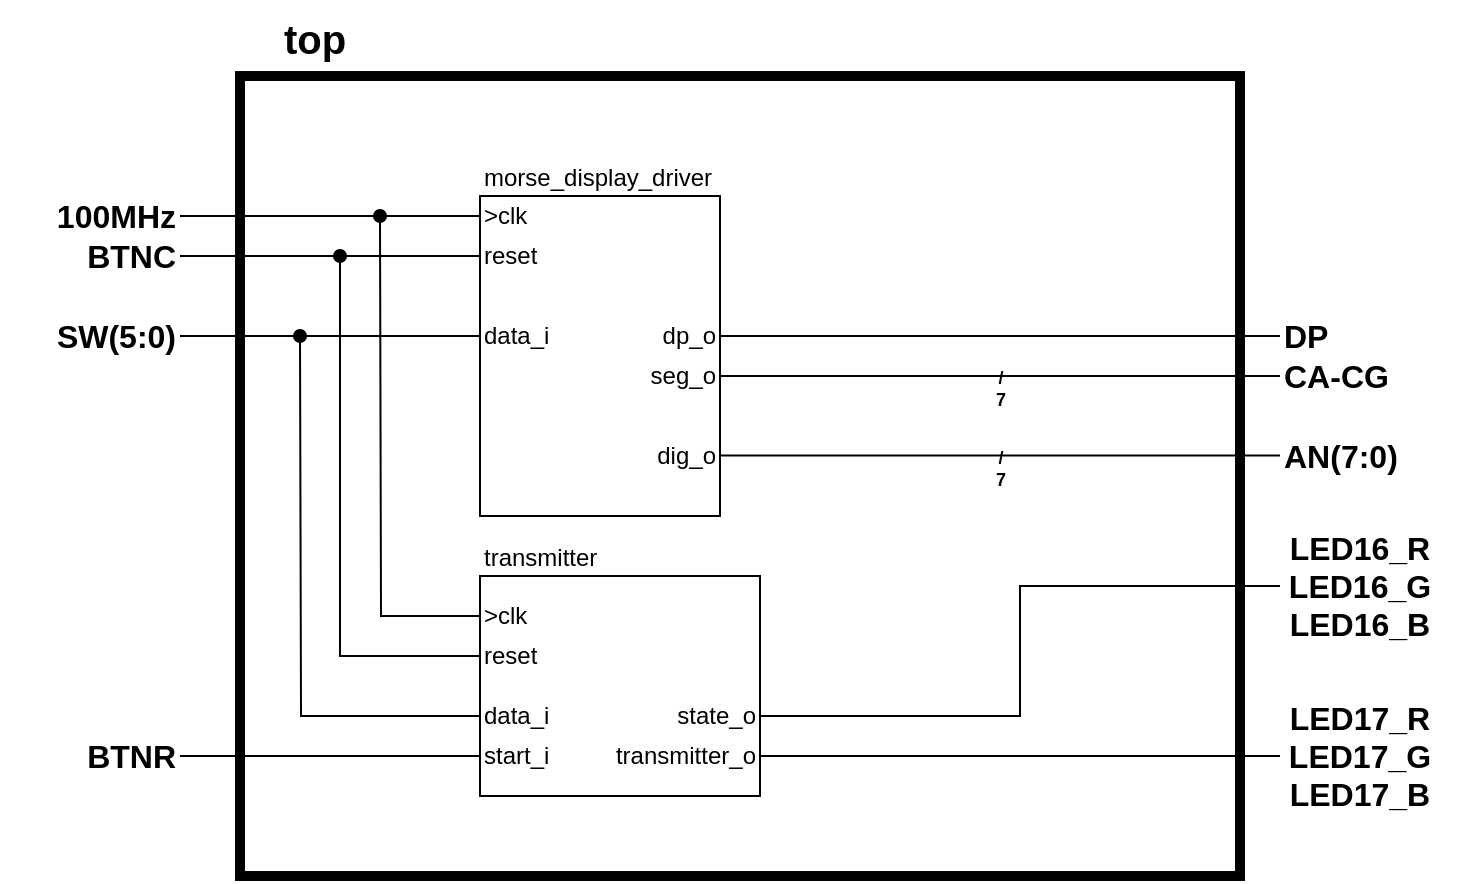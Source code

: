 <mxfile version="17.4.2" type="device"><diagram id="_sjZrB06BVr8JbNdTh6w" name="Page-1"><mxGraphModel dx="1093" dy="675" grid="1" gridSize="10" guides="1" tooltips="1" connect="1" arrows="1" fold="1" page="1" pageScale="1" pageWidth="827" pageHeight="1169" math="0" shadow="0"><root><mxCell id="0"/><mxCell id="1" parent="0"/><mxCell id="IJgC-h1zw8oE7USquAbN-180" value="" style="rounded=0;whiteSpace=wrap;html=1;labelBackgroundColor=none;fontFamily=Helvetica;fontSize=9;fillColor=default;strokeWidth=5;" parent="1" vertex="1"><mxGeometry x="220" y="160" width="500" height="400" as="geometry"/></mxCell><mxCell id="IJgC-h1zw8oE7USquAbN-48" style="edgeStyle=orthogonalEdgeStyle;rounded=0;orthogonalLoop=1;jettySize=auto;html=1;exitX=0;exitY=0.5;exitDx=0;exitDy=0;endArrow=none;endFill=0;entryX=1;entryY=0.5;entryDx=0;entryDy=0;" parent="1" source="6_vN34UoB2TsNwFbJ6Sd-3" target="IJgC-h1zw8oE7USquAbN-136" edge="1"><mxGeometry relative="1" as="geometry"><mxPoint x="180" y="245" as="targetPoint"/><Array as="points"/><mxPoint x="290" y="250" as="sourcePoint"/></mxGeometry></mxCell><mxCell id="IJgC-h1zw8oE7USquAbN-152" value="" style="endArrow=none;html=1;rounded=0;labelBackgroundColor=none;fontFamily=Helvetica;fontSize=9;entryX=0;entryY=0.5;entryDx=0;entryDy=0;exitX=1;exitY=0.5;exitDx=0;exitDy=0;" parent="1" source="6_vN34UoB2TsNwFbJ6Sd-5" target="IJgC-h1zw8oE7USquAbN-177" edge="1"><mxGeometry width="50" height="50" relative="1" as="geometry"><mxPoint x="450" y="290" as="sourcePoint"/><mxPoint x="770" y="290" as="targetPoint"/></mxGeometry></mxCell><mxCell id="IJgC-h1zw8oE7USquAbN-170" value="&lt;b&gt;/&lt;br&gt;7&lt;br&gt;&lt;/b&gt;" style="endArrow=none;html=1;rounded=0;labelBackgroundColor=none;fontFamily=Helvetica;fontSize=9;exitX=1;exitY=0.5;exitDx=0;exitDy=0;spacingTop=12;entryX=0;entryY=0.5;entryDx=0;entryDy=0;" parent="1" source="6_vN34UoB2TsNwFbJ6Sd-8" target="IJgC-h1zw8oE7USquAbN-175" edge="1"><mxGeometry width="50" height="50" relative="1" as="geometry"><mxPoint x="590" y="310" as="sourcePoint"/><mxPoint x="710" y="305" as="targetPoint"/></mxGeometry></mxCell><mxCell id="IJgC-h1zw8oE7USquAbN-175" value="CA-CG" style="text;html=1;strokeColor=none;fillColor=none;align=left;verticalAlign=middle;whiteSpace=wrap;rounded=0;labelBackgroundColor=none;fontFamily=Helvetica;fontSize=16;fontStyle=1" parent="1" vertex="1"><mxGeometry x="740" y="300" width="90" height="20" as="geometry"/></mxCell><mxCell id="IJgC-h1zw8oE7USquAbN-177" value="DP" style="text;html=1;strokeColor=none;fillColor=none;align=left;verticalAlign=middle;whiteSpace=wrap;rounded=0;labelBackgroundColor=none;fontFamily=Helvetica;fontSize=16;fontStyle=1" parent="1" vertex="1"><mxGeometry x="740" y="280" width="90" height="20" as="geometry"/></mxCell><mxCell id="IJgC-h1zw8oE7USquAbN-178" value="AN(7:0)" style="text;html=1;strokeColor=none;fillColor=none;align=left;verticalAlign=middle;whiteSpace=wrap;rounded=0;labelBackgroundColor=none;fontFamily=Helvetica;fontSize=16;fontStyle=1" parent="1" vertex="1"><mxGeometry x="740" y="335" width="90" height="30" as="geometry"/></mxCell><mxCell id="H2P5wEr3heX5QysRIlFY-17" style="edgeStyle=orthogonalEdgeStyle;rounded=0;orthogonalLoop=1;jettySize=auto;html=1;exitX=0;exitY=0.5;exitDx=0;exitDy=0;endArrow=none;endFill=0;entryX=1;entryY=0.5;entryDx=0;entryDy=0;" parent="1" source="6_vN34UoB2TsNwFbJ6Sd-6" target="H2P5wEr3heX5QysRIlFY-18" edge="1"><mxGeometry relative="1" as="geometry"><mxPoint x="180" y="290" as="targetPoint"/><mxPoint x="290" y="290" as="sourcePoint"/></mxGeometry></mxCell><mxCell id="H2P5wEr3heX5QysRIlFY-31" style="edgeStyle=orthogonalEdgeStyle;rounded=0;orthogonalLoop=1;jettySize=auto;html=1;exitX=0;exitY=0.5;exitDx=0;exitDy=0;entryX=1;entryY=0.5;entryDx=0;entryDy=0;endArrow=none;endFill=0;" parent="1" source="6_vN34UoB2TsNwFbJ6Sd-7" target="IJgC-h1zw8oE7USquAbN-135" edge="1"><mxGeometry relative="1" as="geometry"><mxPoint x="290" y="230" as="sourcePoint"/></mxGeometry></mxCell><mxCell id="F8aO0suHIBcMTwrj0X29-54" value="" style="endArrow=none;html=1;rounded=0;edgeStyle=elbowEdgeStyle;entryX=0;entryY=0.5;entryDx=0;entryDy=0;fontSize=16;exitX=1;exitY=0.5;exitDx=0;exitDy=0;" parent="1" source="6_vN34UoB2TsNwFbJ6Sd-17" target="F8aO0suHIBcMTwrj0X29-56" edge="1"><mxGeometry width="50" height="50" relative="1" as="geometry"><mxPoint x="477" y="640" as="sourcePoint"/><mxPoint x="597" y="640" as="targetPoint"/><Array as="points"><mxPoint x="700" y="500"/><mxPoint x="670" y="500"/></Array></mxGeometry></mxCell><mxCell id="6_vN34UoB2TsNwFbJ6Sd-23" style="edgeStyle=orthogonalEdgeStyle;rounded=0;orthogonalLoop=1;jettySize=auto;html=1;exitX=0;exitY=0.5;exitDx=0;exitDy=0;fontSize=16;endArrow=none;endFill=0;entryX=1;entryY=0.5;entryDx=0;entryDy=0;" parent="1" source="F8aO0suHIBcMTwrj0X29-55" target="6_vN34UoB2TsNwFbJ6Sd-14" edge="1"><mxGeometry relative="1" as="geometry"><mxPoint x="490" y="480.045" as="targetPoint"/></mxGeometry></mxCell><mxCell id="F8aO0suHIBcMTwrj0X29-55" value="&lt;font style=&quot;font-size: 16px&quot;&gt;LED16_R&lt;br&gt;LED16_G&lt;br&gt;LED16_B&lt;/font&gt;" style="text;html=1;strokeColor=none;fillColor=none;align=center;verticalAlign=middle;whiteSpace=wrap;rounded=0;fontSize=16;fontStyle=1" parent="1" vertex="1"><mxGeometry x="740" y="380" width="80" height="70" as="geometry"/></mxCell><mxCell id="F8aO0suHIBcMTwrj0X29-56" value="LED17_R&lt;br style=&quot;font-size: 16px;&quot;&gt;LED17_G&lt;br style=&quot;font-size: 16px;&quot;&gt;LED17_B" style="text;html=1;strokeColor=none;fillColor=none;align=center;verticalAlign=middle;whiteSpace=wrap;rounded=0;fontSize=16;fontStyle=1" parent="1" vertex="1"><mxGeometry x="740" y="465" width="80" height="70" as="geometry"/></mxCell><mxCell id="IJgC-h1zw8oE7USquAbN-135" value="100MHz" style="text;html=1;strokeColor=none;fillColor=none;align=right;verticalAlign=middle;whiteSpace=wrap;rounded=0;labelBackgroundColor=none;fontSize=16;fontStyle=1" parent="1" vertex="1"><mxGeometry x="100" y="220" width="90" height="20" as="geometry"/></mxCell><mxCell id="IJgC-h1zw8oE7USquAbN-136" value="BTNC" style="text;html=1;strokeColor=none;fillColor=none;align=right;verticalAlign=middle;whiteSpace=wrap;rounded=0;labelBackgroundColor=none;fontSize=16;fontStyle=1" parent="1" vertex="1"><mxGeometry x="100" y="240" width="90" height="20" as="geometry"/></mxCell><mxCell id="H2P5wEr3heX5QysRIlFY-18" value="SW(5:0)" style="text;html=1;strokeColor=none;fillColor=none;align=right;verticalAlign=middle;whiteSpace=wrap;rounded=0;labelBackgroundColor=none;fontSize=16;fontStyle=1" parent="1" vertex="1"><mxGeometry x="100" y="280" width="90" height="20" as="geometry"/></mxCell><mxCell id="6_vN34UoB2TsNwFbJ6Sd-1" value="" style="group" parent="1" vertex="1" connectable="0"><mxGeometry x="340" y="200" width="120" height="180" as="geometry"/></mxCell><mxCell id="6_vN34UoB2TsNwFbJ6Sd-2" value="" style="rounded=0;whiteSpace=wrap;html=1;" parent="6_vN34UoB2TsNwFbJ6Sd-1" vertex="1"><mxGeometry y="20" width="120" height="160" as="geometry"/></mxCell><mxCell id="6_vN34UoB2TsNwFbJ6Sd-3" value="reset" style="text;html=1;strokeColor=none;fillColor=none;align=left;verticalAlign=middle;whiteSpace=wrap;rounded=0;" parent="6_vN34UoB2TsNwFbJ6Sd-1" vertex="1"><mxGeometry y="40" width="60" height="20" as="geometry"/></mxCell><mxCell id="6_vN34UoB2TsNwFbJ6Sd-4" value="morse_display_driver" style="text;html=1;strokeColor=none;fillColor=none;align=left;verticalAlign=bottom;whiteSpace=wrap;rounded=0;" parent="6_vN34UoB2TsNwFbJ6Sd-1" vertex="1"><mxGeometry width="120" height="20" as="geometry"/></mxCell><mxCell id="6_vN34UoB2TsNwFbJ6Sd-5" value="dp_o" style="text;html=1;strokeColor=none;fillColor=none;align=right;verticalAlign=middle;whiteSpace=wrap;rounded=0;" parent="6_vN34UoB2TsNwFbJ6Sd-1" vertex="1"><mxGeometry x="60" y="80" width="60" height="20" as="geometry"/></mxCell><mxCell id="6_vN34UoB2TsNwFbJ6Sd-6" value="data_i" style="text;html=1;strokeColor=none;fillColor=none;align=left;verticalAlign=middle;whiteSpace=wrap;rounded=0;" parent="6_vN34UoB2TsNwFbJ6Sd-1" vertex="1"><mxGeometry y="80" width="60" height="20" as="geometry"/></mxCell><mxCell id="6_vN34UoB2TsNwFbJ6Sd-7" value="&amp;gt;clk" style="text;html=1;strokeColor=none;fillColor=none;align=left;verticalAlign=middle;whiteSpace=wrap;rounded=0;" parent="6_vN34UoB2TsNwFbJ6Sd-1" vertex="1"><mxGeometry y="20" width="60" height="20" as="geometry"/></mxCell><mxCell id="6_vN34UoB2TsNwFbJ6Sd-8" value="seg_o" style="text;html=1;strokeColor=none;fillColor=none;align=right;verticalAlign=middle;whiteSpace=wrap;rounded=0;" parent="6_vN34UoB2TsNwFbJ6Sd-1" vertex="1"><mxGeometry x="60" y="100" width="60" height="20" as="geometry"/></mxCell><mxCell id="6_vN34UoB2TsNwFbJ6Sd-9" value="dig_o" style="text;html=1;strokeColor=none;fillColor=none;align=right;verticalAlign=middle;whiteSpace=wrap;rounded=0;" parent="6_vN34UoB2TsNwFbJ6Sd-1" vertex="1"><mxGeometry x="60" y="140" width="60" height="20" as="geometry"/></mxCell><mxCell id="6_vN34UoB2TsNwFbJ6Sd-21" style="edgeStyle=orthogonalEdgeStyle;rounded=0;orthogonalLoop=1;jettySize=auto;html=1;exitX=0;exitY=0.5;exitDx=0;exitDy=0;endArrow=oval;endFill=1;" parent="1" source="6_vN34UoB2TsNwFbJ6Sd-16" edge="1"><mxGeometry relative="1" as="geometry"><mxPoint x="290" y="230" as="targetPoint"/></mxGeometry></mxCell><mxCell id="6_vN34UoB2TsNwFbJ6Sd-22" style="edgeStyle=orthogonalEdgeStyle;rounded=0;orthogonalLoop=1;jettySize=auto;html=1;exitX=0;exitY=0.5;exitDx=0;exitDy=0;endArrow=oval;endFill=1;" parent="1" source="6_vN34UoB2TsNwFbJ6Sd-12" edge="1"><mxGeometry relative="1" as="geometry"><mxPoint x="270" y="250" as="targetPoint"/><Array as="points"><mxPoint x="270" y="450"/></Array></mxGeometry></mxCell><mxCell id="6_vN34UoB2TsNwFbJ6Sd-11" value="" style="rounded=0;whiteSpace=wrap;html=1;" parent="1" vertex="1"><mxGeometry x="340" y="410" width="140" height="110" as="geometry"/></mxCell><mxCell id="6_vN34UoB2TsNwFbJ6Sd-12" value="reset" style="text;html=1;strokeColor=none;fillColor=none;align=left;verticalAlign=middle;whiteSpace=wrap;rounded=0;" parent="1" vertex="1"><mxGeometry x="340" y="440" width="80" height="20" as="geometry"/></mxCell><mxCell id="6_vN34UoB2TsNwFbJ6Sd-13" value="transmitter" style="text;html=1;strokeColor=none;fillColor=none;align=left;verticalAlign=bottom;whiteSpace=wrap;rounded=0;" parent="1" vertex="1"><mxGeometry x="340" y="390" width="140" height="20" as="geometry"/></mxCell><mxCell id="6_vN34UoB2TsNwFbJ6Sd-14" value="state_o" style="text;html=1;strokeColor=none;fillColor=none;align=right;verticalAlign=middle;whiteSpace=wrap;rounded=0;" parent="1" vertex="1"><mxGeometry x="420" y="470" width="60" height="20" as="geometry"/></mxCell><mxCell id="iRZhkClTV3nEEzmes3lr-2" style="edgeStyle=orthogonalEdgeStyle;rounded=0;orthogonalLoop=1;jettySize=auto;html=1;exitX=0;exitY=0.5;exitDx=0;exitDy=0;endArrow=oval;endFill=1;" edge="1" parent="1" source="6_vN34UoB2TsNwFbJ6Sd-15"><mxGeometry relative="1" as="geometry"><mxPoint x="250" y="290" as="targetPoint"/></mxGeometry></mxCell><mxCell id="6_vN34UoB2TsNwFbJ6Sd-15" value="data_i" style="text;html=1;strokeColor=none;fillColor=none;align=left;verticalAlign=middle;whiteSpace=wrap;rounded=0;" parent="1" vertex="1"><mxGeometry x="340" y="470" width="80" height="20" as="geometry"/></mxCell><mxCell id="6_vN34UoB2TsNwFbJ6Sd-16" value="&amp;gt;clk" style="text;html=1;strokeColor=none;fillColor=none;align=left;verticalAlign=middle;whiteSpace=wrap;rounded=0;" parent="1" vertex="1"><mxGeometry x="340" y="420" width="80" height="20" as="geometry"/></mxCell><mxCell id="6_vN34UoB2TsNwFbJ6Sd-17" value="transmitter_o" style="text;html=1;strokeColor=none;fillColor=none;align=right;verticalAlign=middle;whiteSpace=wrap;rounded=0;" parent="1" vertex="1"><mxGeometry x="400" y="490" width="80" height="20" as="geometry"/></mxCell><mxCell id="IJgC-h1zw8oE7USquAbN-181" value="&lt;b&gt;&lt;font style=&quot;font-size: 20px&quot;&gt;top&lt;/font&gt;&lt;/b&gt;" style="text;html=1;strokeColor=none;fillColor=none;align=left;verticalAlign=middle;whiteSpace=wrap;rounded=0;labelBackgroundColor=none;fontFamily=Helvetica;fontSize=13;" parent="1" vertex="1"><mxGeometry x="240" y="122.15" width="480" height="37.85" as="geometry"/></mxCell><mxCell id="6_vN34UoB2TsNwFbJ6Sd-26" value="&lt;b&gt;/&lt;br&gt;7&lt;br&gt;&lt;/b&gt;" style="endArrow=none;html=1;rounded=0;labelBackgroundColor=none;fontFamily=Helvetica;fontSize=9;exitX=1;exitY=0.5;exitDx=0;exitDy=0;spacingTop=12;entryX=0;entryY=0.5;entryDx=0;entryDy=0;" parent="1" edge="1"><mxGeometry width="50" height="50" relative="1" as="geometry"><mxPoint x="460" y="349.76" as="sourcePoint"/><mxPoint x="740" y="349.76" as="targetPoint"/></mxGeometry></mxCell><mxCell id="iRZhkClTV3nEEzmes3lr-1" value="BTNR" style="text;html=1;strokeColor=none;fillColor=none;align=right;verticalAlign=middle;whiteSpace=wrap;rounded=0;labelBackgroundColor=none;fontSize=16;fontStyle=1" vertex="1" parent="1"><mxGeometry x="100" y="490" width="90" height="20" as="geometry"/></mxCell><mxCell id="iRZhkClTV3nEEzmes3lr-4" style="edgeStyle=orthogonalEdgeStyle;rounded=0;orthogonalLoop=1;jettySize=auto;html=1;exitX=0;exitY=0.5;exitDx=0;exitDy=0;entryX=1;entryY=0.5;entryDx=0;entryDy=0;endArrow=none;endFill=0;" edge="1" parent="1" source="iRZhkClTV3nEEzmes3lr-3" target="iRZhkClTV3nEEzmes3lr-1"><mxGeometry relative="1" as="geometry"/></mxCell><mxCell id="iRZhkClTV3nEEzmes3lr-3" value="start_i" style="text;html=1;strokeColor=none;fillColor=none;align=left;verticalAlign=middle;whiteSpace=wrap;rounded=0;" vertex="1" parent="1"><mxGeometry x="340" y="490" width="60" height="20" as="geometry"/></mxCell></root></mxGraphModel></diagram></mxfile>
